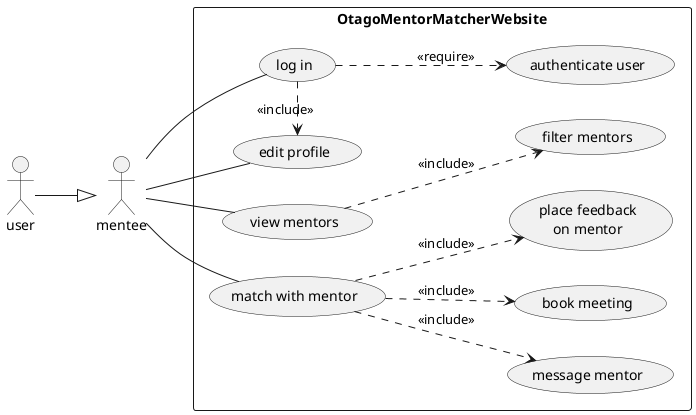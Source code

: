 @startuml

left to right direction
skinparam packageStyle rectangle

actor mentee
actor user

user --|> mentee

rectangle OtagoMentorMatcherWebsite {
  mentee -- (log in)
  mentee -- (view mentors)
  mentee -- (edit profile)
  mentee -- (match with mentor)

  (log in) ..> (authenticate user) : <<require>>
  (log in) .> (edit profile) : <<include>>
  (view mentors) ..> (filter mentors) : <<include>>
  (match with mentor) ..> (message mentor) : <<include>>
  (match with mentor) ..> (book meeting) : <<include>>
  (match with mentor) ..> (place feedback\non mentor) : <<include>>

}
@enduml